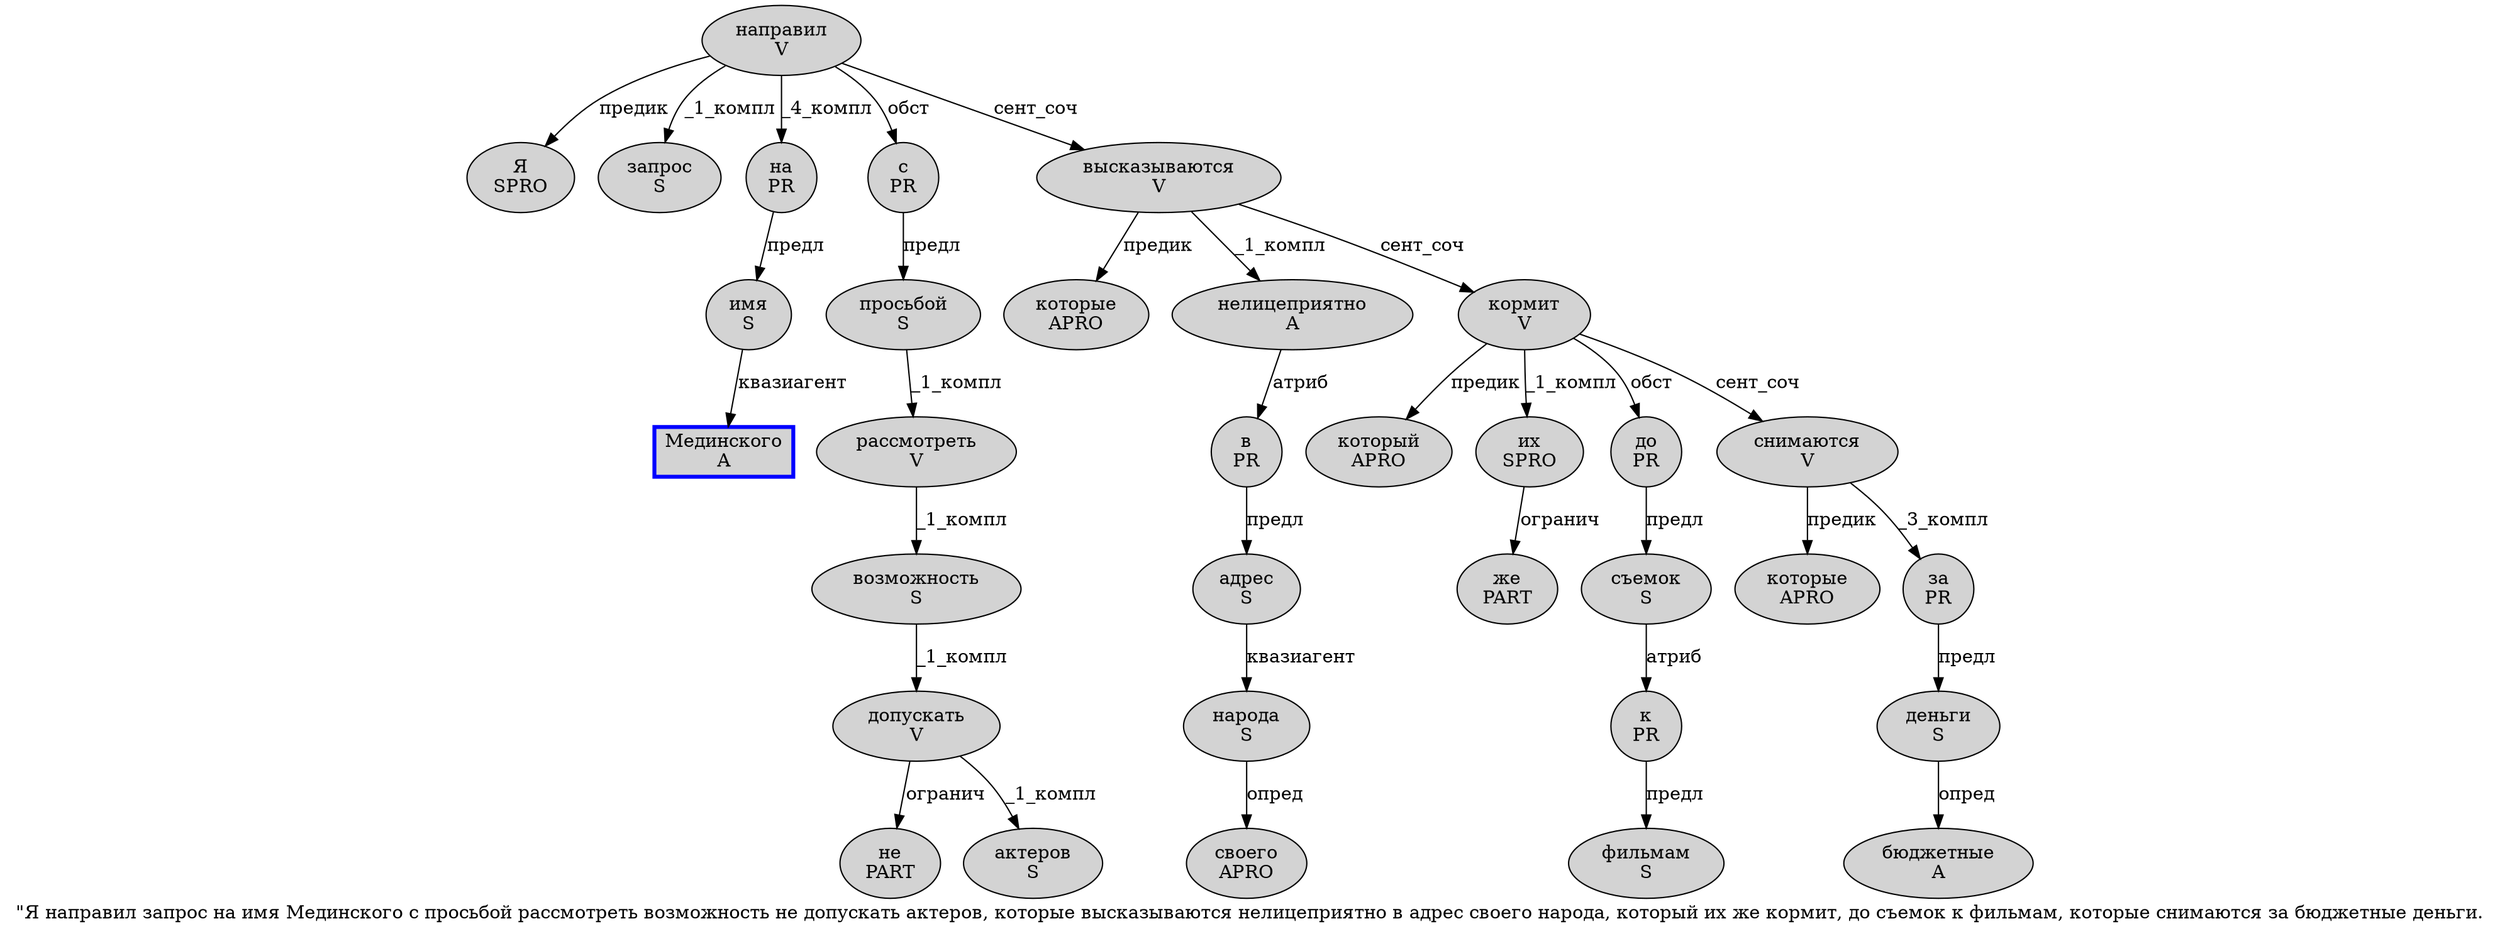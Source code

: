 digraph SENTENCE_816 {
	graph [label="\"Я направил запрос на имя Мединского с просьбой рассмотреть возможность не допускать актеров, которые высказываются нелицеприятно в адрес своего народа, который их же кормит, до съемок к фильмам, которые снимаются за бюджетные деньги."]
	node [style=filled]
		1 [label="Я
SPRO" color="" fillcolor=lightgray penwidth=1 shape=ellipse]
		2 [label="направил
V" color="" fillcolor=lightgray penwidth=1 shape=ellipse]
		3 [label="запрос
S" color="" fillcolor=lightgray penwidth=1 shape=ellipse]
		4 [label="на
PR" color="" fillcolor=lightgray penwidth=1 shape=ellipse]
		5 [label="имя
S" color="" fillcolor=lightgray penwidth=1 shape=ellipse]
		6 [label="Мединского
A" color=blue fillcolor=lightgray penwidth=3 shape=box]
		7 [label="с
PR" color="" fillcolor=lightgray penwidth=1 shape=ellipse]
		8 [label="просьбой
S" color="" fillcolor=lightgray penwidth=1 shape=ellipse]
		9 [label="рассмотреть
V" color="" fillcolor=lightgray penwidth=1 shape=ellipse]
		10 [label="возможность
S" color="" fillcolor=lightgray penwidth=1 shape=ellipse]
		11 [label="не
PART" color="" fillcolor=lightgray penwidth=1 shape=ellipse]
		12 [label="допускать
V" color="" fillcolor=lightgray penwidth=1 shape=ellipse]
		13 [label="актеров
S" color="" fillcolor=lightgray penwidth=1 shape=ellipse]
		15 [label="которые
APRO" color="" fillcolor=lightgray penwidth=1 shape=ellipse]
		16 [label="высказываются
V" color="" fillcolor=lightgray penwidth=1 shape=ellipse]
		17 [label="нелицеприятно
A" color="" fillcolor=lightgray penwidth=1 shape=ellipse]
		18 [label="в
PR" color="" fillcolor=lightgray penwidth=1 shape=ellipse]
		19 [label="адрес
S" color="" fillcolor=lightgray penwidth=1 shape=ellipse]
		20 [label="своего
APRO" color="" fillcolor=lightgray penwidth=1 shape=ellipse]
		21 [label="народа
S" color="" fillcolor=lightgray penwidth=1 shape=ellipse]
		23 [label="который
APRO" color="" fillcolor=lightgray penwidth=1 shape=ellipse]
		24 [label="их
SPRO" color="" fillcolor=lightgray penwidth=1 shape=ellipse]
		25 [label="же
PART" color="" fillcolor=lightgray penwidth=1 shape=ellipse]
		26 [label="кормит
V" color="" fillcolor=lightgray penwidth=1 shape=ellipse]
		28 [label="до
PR" color="" fillcolor=lightgray penwidth=1 shape=ellipse]
		29 [label="съемок
S" color="" fillcolor=lightgray penwidth=1 shape=ellipse]
		30 [label="к
PR" color="" fillcolor=lightgray penwidth=1 shape=ellipse]
		31 [label="фильмам
S" color="" fillcolor=lightgray penwidth=1 shape=ellipse]
		33 [label="которые
APRO" color="" fillcolor=lightgray penwidth=1 shape=ellipse]
		34 [label="снимаются
V" color="" fillcolor=lightgray penwidth=1 shape=ellipse]
		35 [label="за
PR" color="" fillcolor=lightgray penwidth=1 shape=ellipse]
		36 [label="бюджетные
A" color="" fillcolor=lightgray penwidth=1 shape=ellipse]
		37 [label="деньги
S" color="" fillcolor=lightgray penwidth=1 shape=ellipse]
			18 -> 19 [label="предл"]
			5 -> 6 [label="квазиагент"]
			29 -> 30 [label="атриб"]
			24 -> 25 [label="огранич"]
			10 -> 12 [label="_1_компл"]
			19 -> 21 [label="квазиагент"]
			34 -> 33 [label="предик"]
			34 -> 35 [label="_3_компл"]
			12 -> 11 [label="огранич"]
			12 -> 13 [label="_1_компл"]
			4 -> 5 [label="предл"]
			26 -> 23 [label="предик"]
			26 -> 24 [label="_1_компл"]
			26 -> 28 [label="обст"]
			26 -> 34 [label="сент_соч"]
			21 -> 20 [label="опред"]
			9 -> 10 [label="_1_компл"]
			35 -> 37 [label="предл"]
			17 -> 18 [label="атриб"]
			16 -> 15 [label="предик"]
			16 -> 17 [label="_1_компл"]
			16 -> 26 [label="сент_соч"]
			37 -> 36 [label="опред"]
			28 -> 29 [label="предл"]
			8 -> 9 [label="_1_компл"]
			7 -> 8 [label="предл"]
			30 -> 31 [label="предл"]
			2 -> 1 [label="предик"]
			2 -> 3 [label="_1_компл"]
			2 -> 4 [label="_4_компл"]
			2 -> 7 [label="обст"]
			2 -> 16 [label="сент_соч"]
}